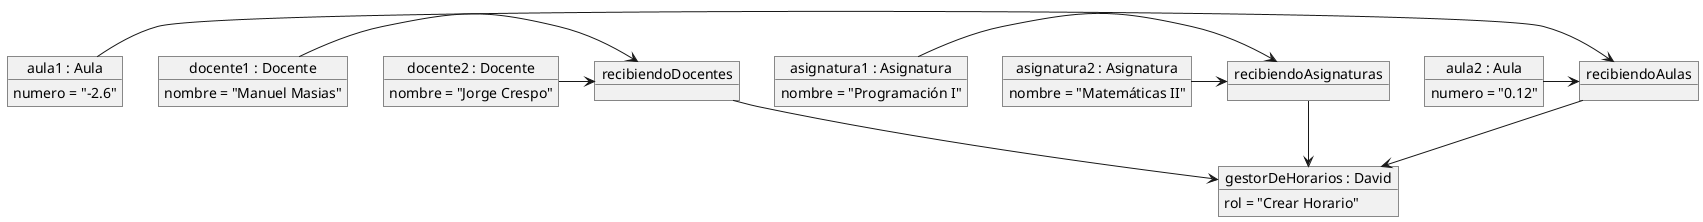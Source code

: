 @startuml
object "gestorDeHorarios : David" as gestorDeHorarios {
    rol = "Crear Horario"
}

object "aula1 : Aula" as aula1 {
    numero = "-2.6"
}
object "aula2 : Aula" as aula2 {
    numero = "0.12"
}

object "docente1 : Docente" as docente1 {
    nombre = "Manuel Masias"
}
object "docente2 : Docente" as docente2 {
    nombre = "Jorge Crespo"
}

object "asignatura1 : Asignatura" as asignatura1 {
    nombre = "Programación I"
}
object "asignatura2 : Asignatura" as asignatura2 {
    nombre = "Matemáticas II"
}

object "recibiendoAulas" as recibiendoAulas {
}
object "recibiendoDocentes" as recibiendoDocentes {
}
object "recibiendoAsignaturas" as recibiendoAsignaturas {
}

aula1 -r-> recibiendoAulas
aula2 -r-> recibiendoAulas
docente1 -r-> recibiendoDocentes
docente2 -r-> recibiendoDocentes
asignatura1 -r-> recibiendoAsignaturas
asignatura2 -r-> recibiendoAsignaturas

recibiendoAulas -d-> gestorDeHorarios
recibiendoDocentes -d-> gestorDeHorarios
recibiendoAsignaturas -d-> gestorDeHorarios
@enduml